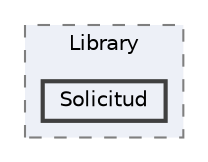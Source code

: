 digraph "/home/snowiemischief/projects/programacion2/pii_2022_2_equipo_21/src/Library/Solicitud"
{
 // INTERACTIVE_SVG=YES
 // LATEX_PDF_SIZE
  bgcolor="transparent";
  edge [fontname=Helvetica,fontsize=10,labelfontname=Helvetica,labelfontsize=10];
  node [fontname=Helvetica,fontsize=10,shape=box,height=0.2,width=0.4];
  compound=true
  subgraph clusterdir_f741251061e5c7c7ed48ab45c3348f11 {
    graph [ bgcolor="#edf0f7", pencolor="grey50", label="Library", fontname=Helvetica,fontsize=10 style="filled,dashed", URL="dir_f741251061e5c7c7ed48ab45c3348f11.html",tooltip=""]
  dir_a22383398612a44f9393e00bb3faf067 [label="Solicitud", fillcolor="#edf0f7", color="grey25", style="filled,bold", URL="dir_a22383398612a44f9393e00bb3faf067.html",tooltip=""];
  }
}
